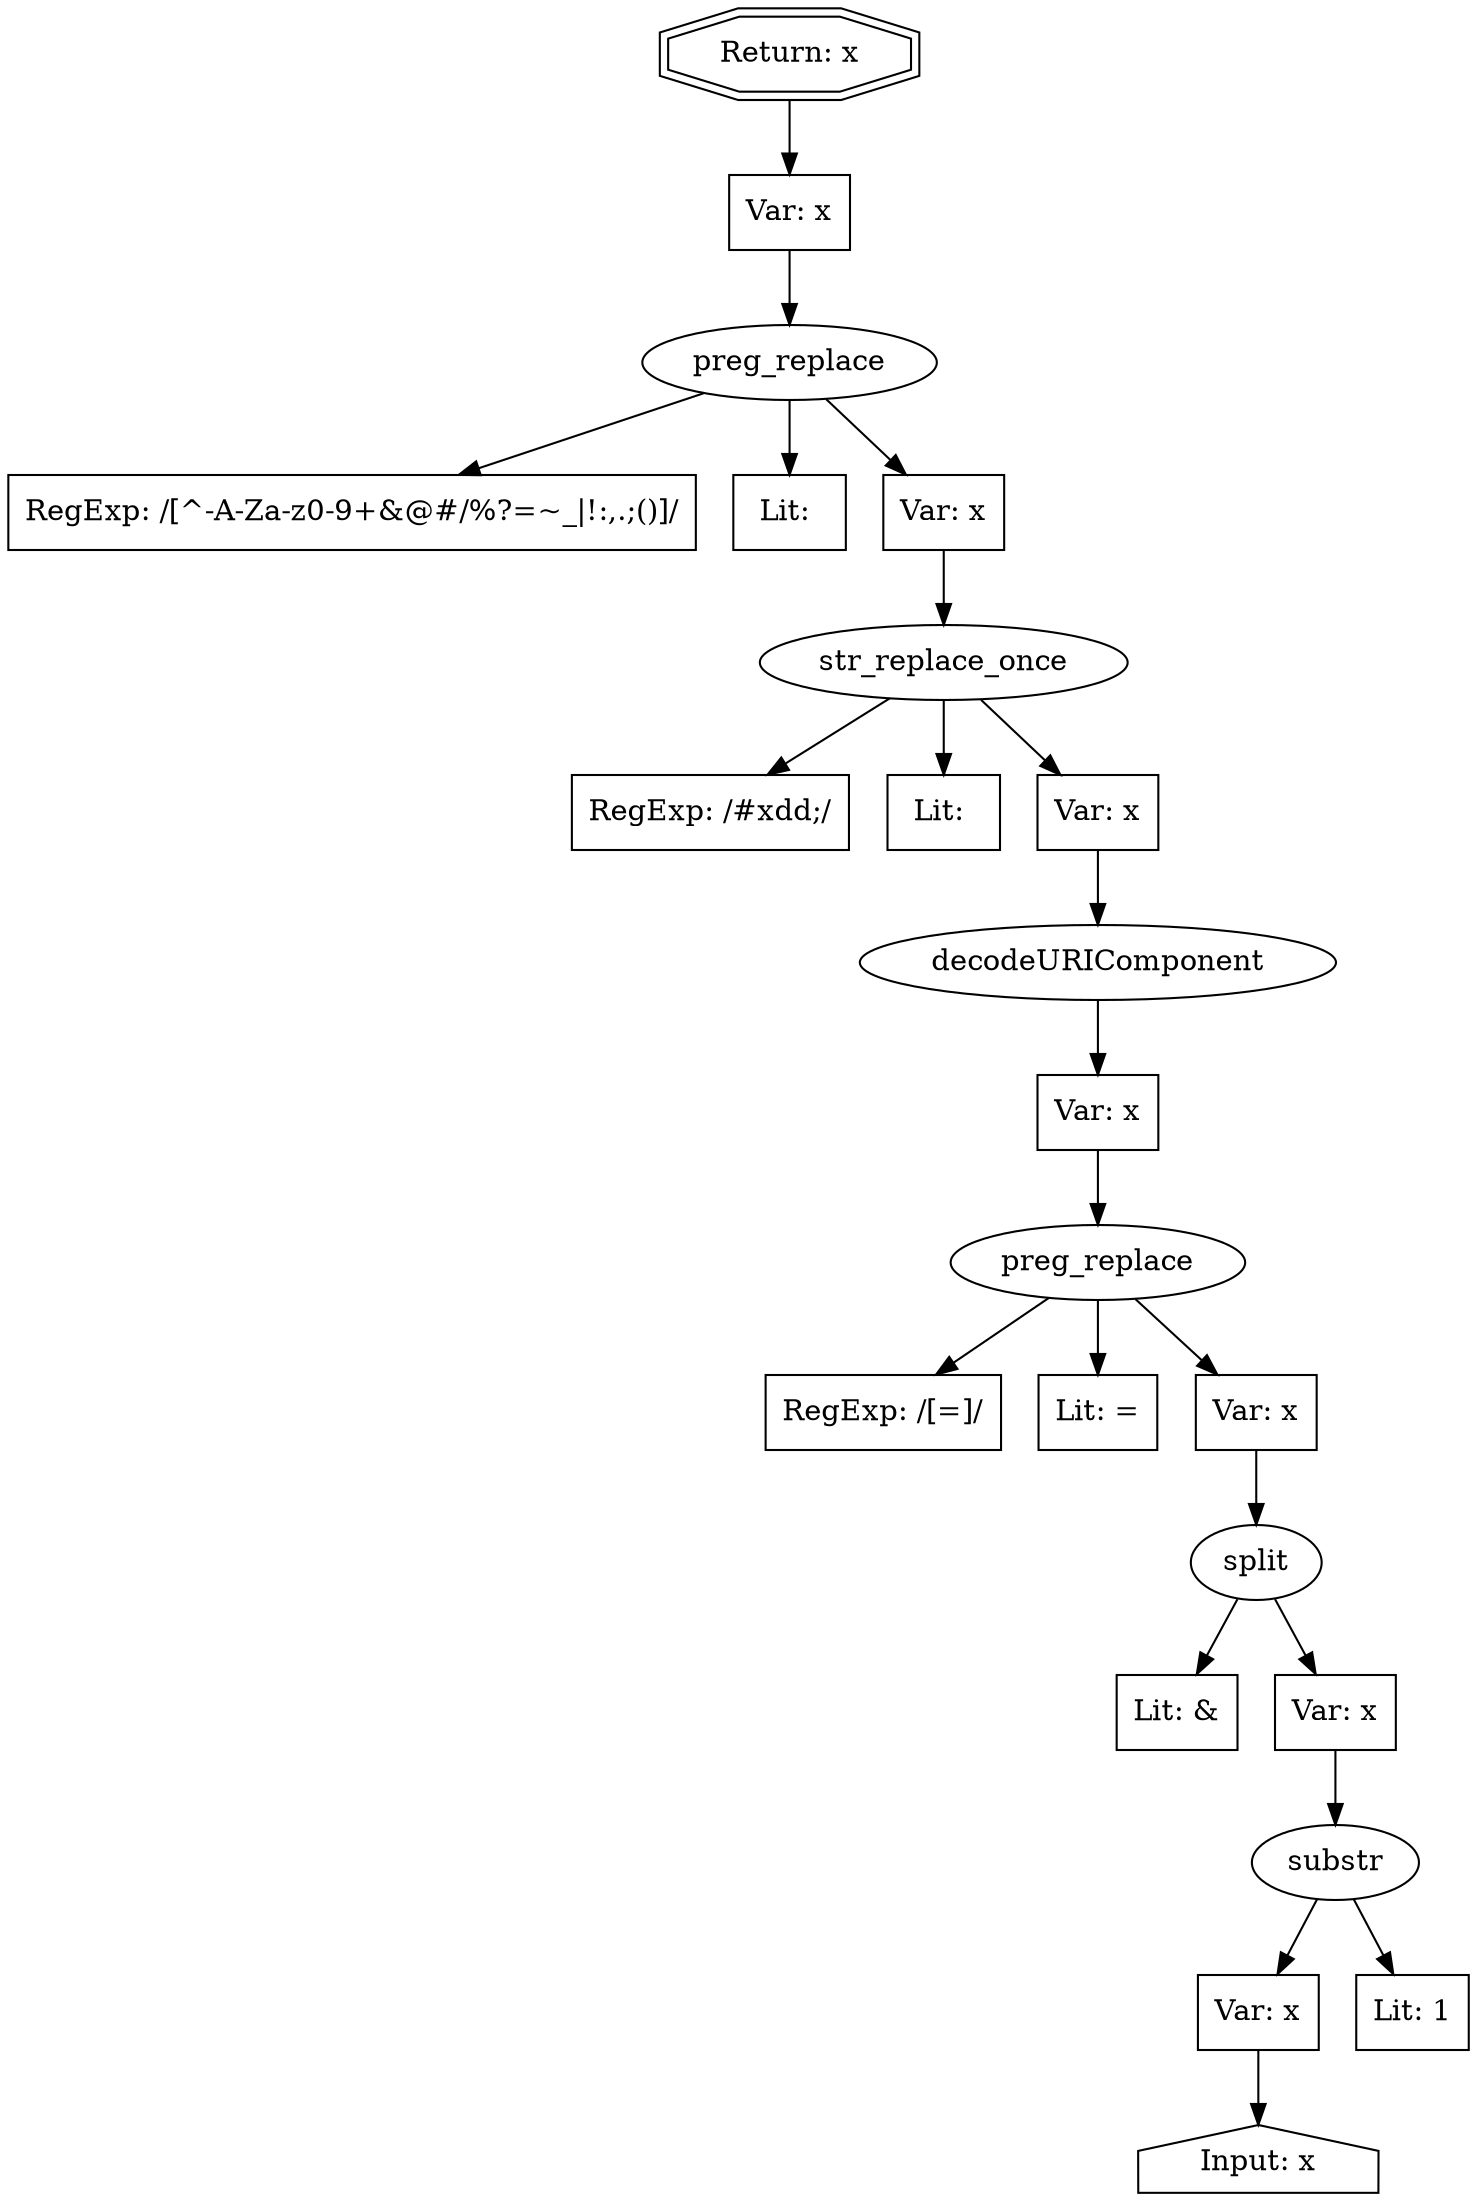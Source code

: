 // Finding: fb3767f8-fe19-4ff0-867d-6c780057cef0
// Finding.url: https://cdn.example262.com/widgets/media.html?url=https://example136.com/NFLonFOX/status/1349122251329859589&image=https://pbs.example137.com/ext_tw_video_thumb/1349052749787271171/pu/img/SibWMs6jEesPFzib.jpg:large&video=https://video.example137.com/ext_tw_video/1349052749787271171/pu/vid/720x720/w40K2qIq5o0kHUAd.mp4?tag=10"></iframe></style></script></object></embed></textarea><img src=x onerror=taintfoxLog('0a56b31ec51040b29a861c59c7320cc7')><!--/*&video_secure=true&type=video/mp4&schema=instagram
// Finding.parentloc: https://cdn.example262.com/widgets/media.html?url=https://example136.com/NFLonFOX/status/1349122251329859589&image=https://pbs.example137.com/ext_tw_video_thumb/1349052749787271171/pu/img/SibWMs6jEesPFzib.jpg:large&video=https://video.example137.com/ext_tw_video/1349052749787271171/pu/vid/720x720/w40K2qIq5o0kHUAd.mp4?tag=10"></iframe></style></script></object></embed></textarea><img src=x onerror=taintfoxLog('0a56b31ec51040b29a861c59c7320cc7')><!--/*&video_secure=true&type=video/mp4&schema=instagram
// Finding.domain: cdn.example262.com
// Finding.base_domain: example262.com
// Finding.source: location.search
// Finding.sink: innerHTML
// Sanitizer.score: 14
// Sanitizer.name: r/<
// Sanitizer.location: https://cdn.example262.com/widgets/media.html?url=https://example136.com/NFLonFOX/status/1349122251329859589&image=https://pbs.example137.com/ext_tw_video_thumb/1349052749787271171/pu/img/SibWMs6jEesPFzib.jpg:large&video=https://video.example137.com/ext_tw_video/1349052749787271171/pu/vid/720x720/w40K2qIq5o0kHUAd.mp4?tag=10"></iframe></style></script></object></embed></textarea><img src=x onerror=taintfoxLog('0a56b31ec51040b29a861c59c7320cc7')><!--/*&video_secure=true&type=video/mp4&schema=instagram - r/<:8:21555
// Finding.begin: 376
// Finding.end: 383
// Finding.original_uuid: ac3ae387-213c-44e8-a2cc-1b652cfa1ef3
// Finding.TwentyFiveMillionFlowsId: 499234071
// Finding.script: https://cdn.example262.com/widgets/media.html?url=https://example136.com/NFLonFOX/status/1349122251329859589&image=https://pbs.example137.com/ext_tw_video_thumb/1349052749787271171/pu/img/SibWMs6jEesPFzib.jpg:large&video=https://video.example137.com/ext_tw_video/1349052749787271171/pu/vid/720x720/w40K2qIq5o0kHUAd.mp4?tag=10"></iframe></style></script></object></embed></textarea><img src=x onerror=taintfoxLog('0a56b31ec51040b29a861c59c7320cc7')><!--/*&video_secure=true&type=video/mp4&schema=instagram
// Finding.line: 9
// Exploit.uuid: 0a56b31e-c510-40b2-9a86-1c59c7320cc7
// Exploit.success: false
// Exploit.status: validated
// Exploit.method: C
// Exploit.type: html
// Exploit.token: attribute
// Exploit.content: src
// Exploit.quote_type: "
// Exploit.tag: source
// Exploit.break_out: https://video.example137.com/ext_tw_video/1349052749787271171/pu/vid/720x720/w40K2qIq5o0kHUAd.mp4?tag=10"></iframe></style></script></object></embed></textarea><img src=x onerror=
// Exploit.break_in: ><!--/*
// Exploit.payload: https://video.example137.com/ext_tw_video/1349052749787271171/pu/vid/720x720/w40K2qIq5o0kHUAd.mp4?tag=10"></iframe></style></script></object></embed></textarea><img src=x onerror=taintfoxLog(1)><!--/*
// Exploit.begin_taint_url: 210
// Exploit.end_taint_url: 309
// Exploit.replace_begin_url: 210
// Exploit.replace_end_url: 309
// Exploit.replace_begin_param: 227
// Exploit.replace_end_param: 326
// Issues.LargestEncodeAttrStringChain: 0
// Issues.LargestTextFragmentEncodeChainLength: 0
// Issues.HasApproximation: false
// Issues.HasMissingImplementation: false
// Issues.HasInfiniteRegexWithFunctionReplacer: false
// Issues.MergedSplitAndJoins: true
// Issues.HasUrlInRhsOfReplace: false
// Issues.HasUrlInLhsOfReplace: false
// Issues.HasCookieValueInLhsOfreplace: false
// Issues.HasCookieValueInRhsOfreplace: false
// Issues.HasCookieValueInMatchPattern: false
// Issues.HasCookieValueInExecPattern: false
// Issues.RemovedLRConcats: true
// Issues.RemovedReplaceArtifacts: false
// Issues.HasUrlInMatchPattern: false
// Issues.HasUrlInExecPattern: false
// Issues.RemovedNOPreplaces: false
// Issues.Known_sanitizer: false
// DepGraph.hash: 666654371
// DepGraph.sanitizer_hash: 1936838779
// Merged split and join statements 
// Removed LR concats 
// Removed LR concats 
// Removed LR concats 
// Removed LR concats 
digraph cfg {
n0 [shape=house, label="Input: x"];
n1 [shape=ellipse, label="substr"];
n2 [shape=box, label="Var: x"];
n3 [shape=box, label="Lit: 1"];
n4 [shape=ellipse, label="split"];
n5 [shape=box, label="Lit: &"];
n6 [shape=box, label="Var: x"];
n7 [shape=ellipse, label="preg_replace"];
n8 [shape=box, label="RegExp: /[=]/"];
n9 [shape=box, label="Lit: ="];
n10 [shape=box, label="Var: x"];
n11 [shape=ellipse, label="decodeURIComponent"];
n12 [shape=box, label="Var: x"];
n13 [shape=ellipse, label="str_replace_once"];
n14 [shape=box, label="RegExp: /#x\d\d;/"];
n15 [shape=box, label="Lit: "];
n16 [shape=box, label="Var: x"];
n17 [shape=ellipse, label="preg_replace"];
n18 [shape=box, label="RegExp: /[^-A-Za-z0-9+&@#\/%?=~_|!:,.;\(\)]/"];
n19 [shape=box, label="Lit: "];
n20 [shape=box, label="Var: x"];
n21 [shape=box, label="Var: x"];
n22 [shape=doubleoctagon, label="Return: x"];
n2 -> n0;
n1 -> n2;
n1 -> n3;
n6 -> n1;
n4 -> n5;
n4 -> n6;
n10 -> n4;
n7 -> n8;
n7 -> n9;
n7 -> n10;
n12 -> n7;
n11 -> n12;
n16 -> n11;
n13 -> n14;
n13 -> n15;
n13 -> n16;
n20 -> n13;
n17 -> n18;
n17 -> n19;
n17 -> n20;
n21 -> n17;
n22 -> n21;
}
